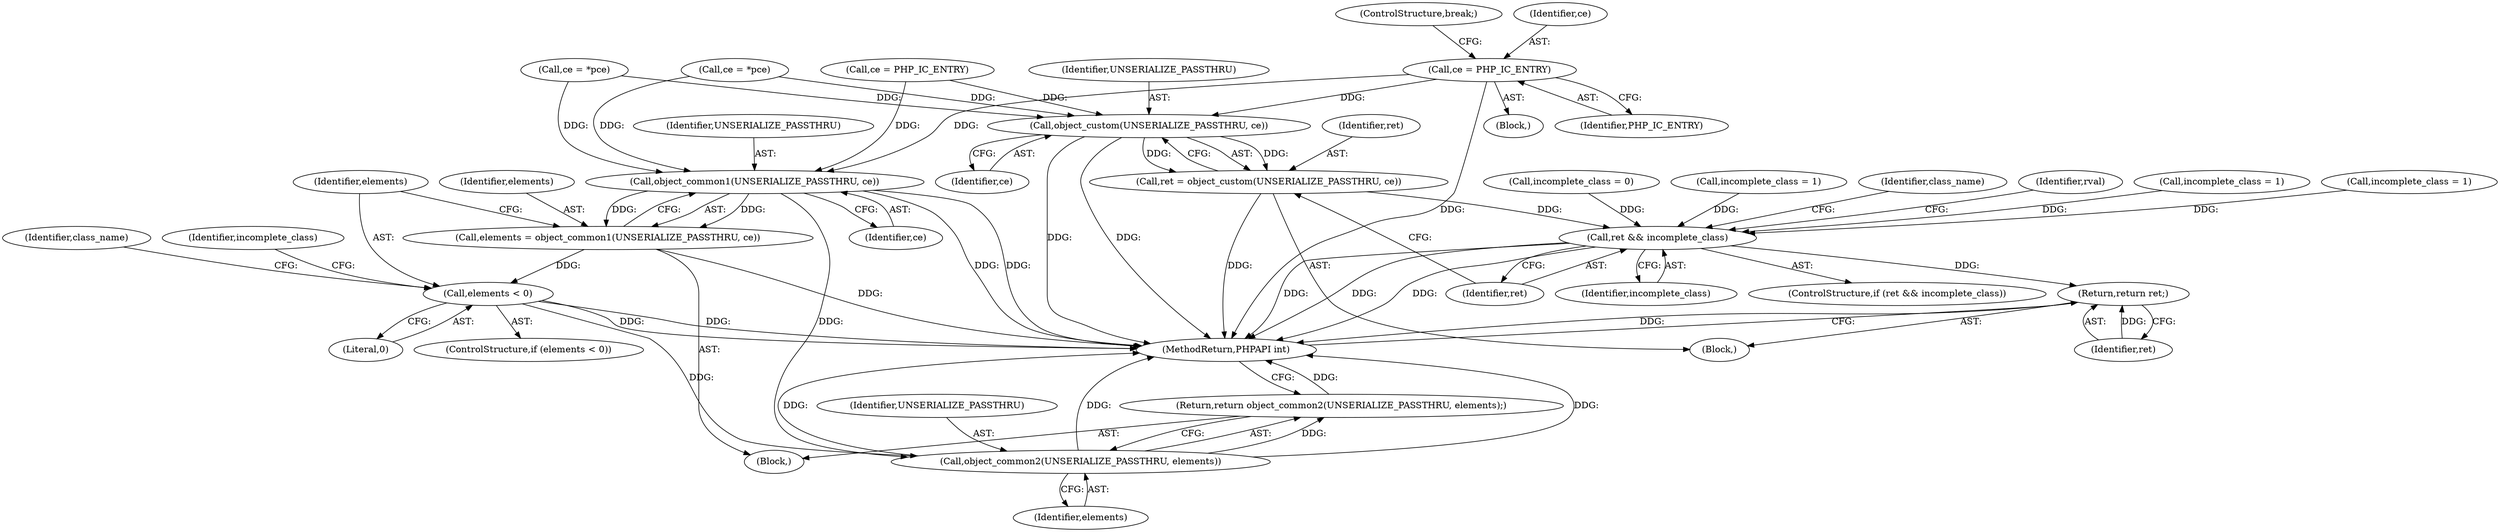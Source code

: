 digraph "0_php-src_16b3003ffc6393e250f069aa28a78dc5a2c064b2_0@pointer" {
"1000626" [label="(Call,ce = PHP_IC_ENTRY)"];
"1000737" [label="(Call,object_custom(UNSERIALIZE_PASSTHRU, ce))"];
"1000735" [label="(Call,ret = object_custom(UNSERIALIZE_PASSTHRU, ce))"];
"1000741" [label="(Call,ret && incomplete_class)"];
"1000752" [label="(Return,return ret;)"];
"1000756" [label="(Call,object_common1(UNSERIALIZE_PASSTHRU, ce))"];
"1000754" [label="(Call,elements = object_common1(UNSERIALIZE_PASSTHRU, ce))"];
"1000760" [label="(Call,elements < 0)"];
"1000779" [label="(Call,object_common2(UNSERIALIZE_PASSTHRU, elements))"];
"1000778" [label="(Return,return object_common2(UNSERIALIZE_PASSTHRU, elements);)"];
"1000629" [label="(ControlStructure,break;)"];
"1002423" [label="(MethodReturn,PHPAPI int)"];
"1000458" [label="(Call,incomplete_class = 0)"];
"1000622" [label="(Block,)"];
"1000755" [label="(Identifier,elements)"];
"1000760" [label="(Call,elements < 0)"];
"1000708" [label="(Call,incomplete_class = 1)"];
"1000741" [label="(Call,ret && incomplete_class)"];
"1000752" [label="(Return,return ret;)"];
"1000751" [label="(Identifier,class_name)"];
"1000779" [label="(Call,object_common2(UNSERIALIZE_PASSTHRU, elements))"];
"1000627" [label="(Identifier,ce)"];
"1000765" [label="(Identifier,class_name)"];
"1000780" [label="(Identifier,UNSERIALIZE_PASSTHRU)"];
"1000448" [label="(Block,)"];
"1000753" [label="(Identifier,ret)"];
"1000737" [label="(Call,object_custom(UNSERIALIZE_PASSTHRU, ce))"];
"1000762" [label="(Literal,0)"];
"1000754" [label="(Call,elements = object_common1(UNSERIALIZE_PASSTHRU, ce))"];
"1000626" [label="(Call,ce = PHP_IC_ENTRY)"];
"1000747" [label="(Identifier,rval)"];
"1000761" [label="(Identifier,elements)"];
"1000673" [label="(Call,ce = PHP_IC_ENTRY)"];
"1000756" [label="(Call,object_common1(UNSERIALIZE_PASSTHRU, ce))"];
"1000742" [label="(Identifier,ret)"];
"1000757" [label="(Identifier,UNSERIALIZE_PASSTHRU)"];
"1000623" [label="(Call,incomplete_class = 1)"];
"1000628" [label="(Identifier,PHP_IC_ENTRY)"];
"1000769" [label="(Identifier,incomplete_class)"];
"1000759" [label="(ControlStructure,if (elements < 0))"];
"1000735" [label="(Call,ret = object_custom(UNSERIALIZE_PASSTHRU, ce))"];
"1000778" [label="(Return,return object_common2(UNSERIALIZE_PASSTHRU, elements);)"];
"1000736" [label="(Identifier,ret)"];
"1000738" [label="(Identifier,UNSERIALIZE_PASSTHRU)"];
"1000670" [label="(Call,incomplete_class = 1)"];
"1000715" [label="(Call,ce = *pce)"];
"1000781" [label="(Identifier,elements)"];
"1000743" [label="(Identifier,incomplete_class)"];
"1000758" [label="(Identifier,ce)"];
"1000739" [label="(Identifier,ce)"];
"1000740" [label="(ControlStructure,if (ret && incomplete_class))"];
"1000733" [label="(Block,)"];
"1000594" [label="(Call,ce = *pce)"];
"1000626" -> "1000622"  [label="AST: "];
"1000626" -> "1000628"  [label="CFG: "];
"1000627" -> "1000626"  [label="AST: "];
"1000628" -> "1000626"  [label="AST: "];
"1000629" -> "1000626"  [label="CFG: "];
"1000626" -> "1002423"  [label="DDG: "];
"1000626" -> "1000737"  [label="DDG: "];
"1000626" -> "1000756"  [label="DDG: "];
"1000737" -> "1000735"  [label="AST: "];
"1000737" -> "1000739"  [label="CFG: "];
"1000738" -> "1000737"  [label="AST: "];
"1000739" -> "1000737"  [label="AST: "];
"1000735" -> "1000737"  [label="CFG: "];
"1000737" -> "1002423"  [label="DDG: "];
"1000737" -> "1002423"  [label="DDG: "];
"1000737" -> "1000735"  [label="DDG: "];
"1000737" -> "1000735"  [label="DDG: "];
"1000715" -> "1000737"  [label="DDG: "];
"1000594" -> "1000737"  [label="DDG: "];
"1000673" -> "1000737"  [label="DDG: "];
"1000735" -> "1000733"  [label="AST: "];
"1000736" -> "1000735"  [label="AST: "];
"1000742" -> "1000735"  [label="CFG: "];
"1000735" -> "1002423"  [label="DDG: "];
"1000735" -> "1000741"  [label="DDG: "];
"1000741" -> "1000740"  [label="AST: "];
"1000741" -> "1000742"  [label="CFG: "];
"1000741" -> "1000743"  [label="CFG: "];
"1000742" -> "1000741"  [label="AST: "];
"1000743" -> "1000741"  [label="AST: "];
"1000747" -> "1000741"  [label="CFG: "];
"1000751" -> "1000741"  [label="CFG: "];
"1000741" -> "1002423"  [label="DDG: "];
"1000741" -> "1002423"  [label="DDG: "];
"1000741" -> "1002423"  [label="DDG: "];
"1000708" -> "1000741"  [label="DDG: "];
"1000458" -> "1000741"  [label="DDG: "];
"1000623" -> "1000741"  [label="DDG: "];
"1000670" -> "1000741"  [label="DDG: "];
"1000741" -> "1000752"  [label="DDG: "];
"1000752" -> "1000733"  [label="AST: "];
"1000752" -> "1000753"  [label="CFG: "];
"1000753" -> "1000752"  [label="AST: "];
"1002423" -> "1000752"  [label="CFG: "];
"1000752" -> "1002423"  [label="DDG: "];
"1000753" -> "1000752"  [label="DDG: "];
"1000756" -> "1000754"  [label="AST: "];
"1000756" -> "1000758"  [label="CFG: "];
"1000757" -> "1000756"  [label="AST: "];
"1000758" -> "1000756"  [label="AST: "];
"1000754" -> "1000756"  [label="CFG: "];
"1000756" -> "1002423"  [label="DDG: "];
"1000756" -> "1002423"  [label="DDG: "];
"1000756" -> "1000754"  [label="DDG: "];
"1000756" -> "1000754"  [label="DDG: "];
"1000715" -> "1000756"  [label="DDG: "];
"1000594" -> "1000756"  [label="DDG: "];
"1000673" -> "1000756"  [label="DDG: "];
"1000756" -> "1000779"  [label="DDG: "];
"1000754" -> "1000448"  [label="AST: "];
"1000755" -> "1000754"  [label="AST: "];
"1000761" -> "1000754"  [label="CFG: "];
"1000754" -> "1002423"  [label="DDG: "];
"1000754" -> "1000760"  [label="DDG: "];
"1000760" -> "1000759"  [label="AST: "];
"1000760" -> "1000762"  [label="CFG: "];
"1000761" -> "1000760"  [label="AST: "];
"1000762" -> "1000760"  [label="AST: "];
"1000765" -> "1000760"  [label="CFG: "];
"1000769" -> "1000760"  [label="CFG: "];
"1000760" -> "1002423"  [label="DDG: "];
"1000760" -> "1002423"  [label="DDG: "];
"1000760" -> "1000779"  [label="DDG: "];
"1000779" -> "1000778"  [label="AST: "];
"1000779" -> "1000781"  [label="CFG: "];
"1000780" -> "1000779"  [label="AST: "];
"1000781" -> "1000779"  [label="AST: "];
"1000778" -> "1000779"  [label="CFG: "];
"1000779" -> "1002423"  [label="DDG: "];
"1000779" -> "1002423"  [label="DDG: "];
"1000779" -> "1002423"  [label="DDG: "];
"1000779" -> "1000778"  [label="DDG: "];
"1000778" -> "1000448"  [label="AST: "];
"1002423" -> "1000778"  [label="CFG: "];
"1000778" -> "1002423"  [label="DDG: "];
}
